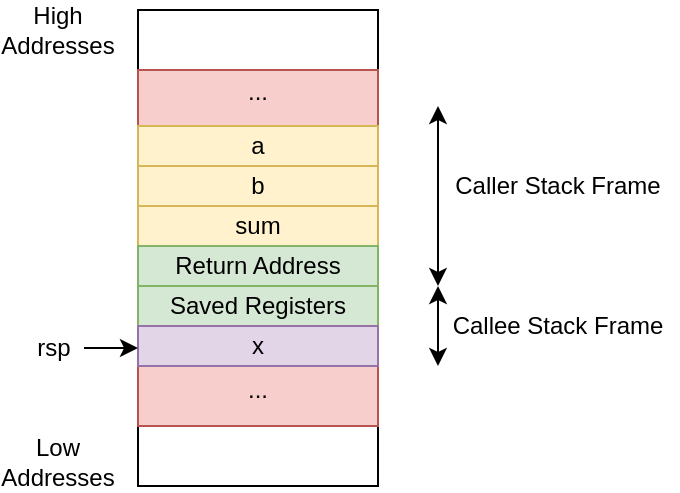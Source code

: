 <mxfile version="13.6.2" type="device"><diagram id="oItrPFMFGRKCUZCsU1Zz" name="Page-1"><mxGraphModel dx="868" dy="510" grid="1" gridSize="10" guides="1" tooltips="1" connect="1" arrows="1" fold="1" page="1" pageScale="1" pageWidth="850" pageHeight="1100" math="0" shadow="0"><root><mxCell id="0"/><mxCell id="1" parent="0"/><mxCell id="oSawZp1O3-YcBd8YCMzG-1" value="" style="rounded=0;whiteSpace=wrap;html=1;" parent="1" vertex="1"><mxGeometry x="120" y="110" width="120" height="238" as="geometry"/></mxCell><mxCell id="oSawZp1O3-YcBd8YCMzG-2" value="High Addresses" style="text;html=1;strokeColor=none;fillColor=none;align=center;verticalAlign=middle;whiteSpace=wrap;rounded=0;" parent="1" vertex="1"><mxGeometry x="60" y="110" width="40" height="20" as="geometry"/></mxCell><mxCell id="oSawZp1O3-YcBd8YCMzG-3" value="Low Addresses" style="text;html=1;strokeColor=none;fillColor=none;align=center;verticalAlign=middle;whiteSpace=wrap;rounded=0;" parent="1" vertex="1"><mxGeometry x="60" y="326" width="40" height="20" as="geometry"/></mxCell><mxCell id="oSawZp1O3-YcBd8YCMzG-4" value="" style="rounded=0;whiteSpace=wrap;html=1;fillColor=#f8cecc;strokeColor=#b85450;" parent="1" vertex="1"><mxGeometry x="120" y="140" width="120" height="178" as="geometry"/></mxCell><mxCell id="oSawZp1O3-YcBd8YCMzG-5" value="..." style="text;html=1;strokeColor=none;fillColor=none;align=center;verticalAlign=middle;whiteSpace=wrap;rounded=0;" parent="1" vertex="1"><mxGeometry x="160" y="290" width="40" height="20" as="geometry"/></mxCell><mxCell id="oSawZp1O3-YcBd8YCMzG-6" value="..." style="text;html=1;strokeColor=none;fillColor=none;align=center;verticalAlign=middle;whiteSpace=wrap;rounded=0;" parent="1" vertex="1"><mxGeometry x="160" y="141" width="40" height="20" as="geometry"/></mxCell><mxCell id="oSawZp1O3-YcBd8YCMzG-7" value="b" style="rounded=0;whiteSpace=wrap;html=1;fillColor=#fff2cc;strokeColor=#d6b656;" parent="1" vertex="1"><mxGeometry x="120" y="188" width="120" height="20" as="geometry"/></mxCell><mxCell id="oSawZp1O3-YcBd8YCMzG-8" value="sum" style="rounded=0;whiteSpace=wrap;html=1;fillColor=#fff2cc;strokeColor=#d6b656;" parent="1" vertex="1"><mxGeometry x="120" y="208" width="120" height="20" as="geometry"/></mxCell><mxCell id="oSawZp1O3-YcBd8YCMzG-9" value="Return Address" style="rounded=0;whiteSpace=wrap;html=1;fillColor=#d5e8d4;strokeColor=#82b366;" parent="1" vertex="1"><mxGeometry x="120" y="228" width="120" height="20" as="geometry"/></mxCell><mxCell id="oSawZp1O3-YcBd8YCMzG-10" value="Saved Registers" style="rounded=0;whiteSpace=wrap;html=1;fillColor=#d5e8d4;strokeColor=#82b366;" parent="1" vertex="1"><mxGeometry x="120" y="248" width="120" height="20" as="geometry"/></mxCell><mxCell id="oSawZp1O3-YcBd8YCMzG-11" value="x" style="rounded=0;whiteSpace=wrap;html=1;fillColor=#e1d5e7;strokeColor=#9673a6;" parent="1" vertex="1"><mxGeometry x="120" y="268" width="120" height="20" as="geometry"/></mxCell><mxCell id="oSawZp1O3-YcBd8YCMzG-14" style="edgeStyle=orthogonalEdgeStyle;rounded=0;orthogonalLoop=1;jettySize=auto;html=1;exitX=1;exitY=0.5;exitDx=0;exitDy=0;entryX=0;entryY=0.5;entryDx=0;entryDy=0;" parent="1" source="oSawZp1O3-YcBd8YCMzG-15" edge="1"><mxGeometry relative="1" as="geometry"><mxPoint x="120" y="279" as="targetPoint"/></mxGeometry></mxCell><mxCell id="oSawZp1O3-YcBd8YCMzG-15" value="rsp" style="text;html=1;strokeColor=none;fillColor=none;align=center;verticalAlign=middle;whiteSpace=wrap;rounded=0;" parent="1" vertex="1"><mxGeometry x="63" y="269" width="30" height="20" as="geometry"/></mxCell><mxCell id="oSawZp1O3-YcBd8YCMzG-18" value="" style="endArrow=classic;startArrow=classic;html=1;endFill=1;" parent="1" edge="1"><mxGeometry width="50" height="50" relative="1" as="geometry"><mxPoint x="270" y="248" as="sourcePoint"/><mxPoint x="270" y="158" as="targetPoint"/></mxGeometry></mxCell><mxCell id="oSawZp1O3-YcBd8YCMzG-19" value="" style="endArrow=classic;startArrow=classic;html=1;endFill=1;" parent="1" edge="1"><mxGeometry width="50" height="50" relative="1" as="geometry"><mxPoint x="270" y="288" as="sourcePoint"/><mxPoint x="270" y="248" as="targetPoint"/></mxGeometry></mxCell><mxCell id="oSawZp1O3-YcBd8YCMzG-20" value="Caller Stack Frame" style="text;html=1;strokeColor=none;fillColor=none;align=center;verticalAlign=middle;whiteSpace=wrap;rounded=0;" parent="1" vertex="1"><mxGeometry x="270" y="188" width="120" height="20" as="geometry"/></mxCell><mxCell id="oSawZp1O3-YcBd8YCMzG-21" value="Callee Stack Frame" style="text;html=1;strokeColor=none;fillColor=none;align=center;verticalAlign=middle;whiteSpace=wrap;rounded=0;" parent="1" vertex="1"><mxGeometry x="275" y="258" width="110" height="20" as="geometry"/></mxCell><mxCell id="oSawZp1O3-YcBd8YCMzG-24" value="a" style="rounded=0;whiteSpace=wrap;html=1;fillColor=#fff2cc;strokeColor=#d6b656;" parent="1" vertex="1"><mxGeometry x="120" y="168" width="120" height="20" as="geometry"/></mxCell></root></mxGraphModel></diagram></mxfile>